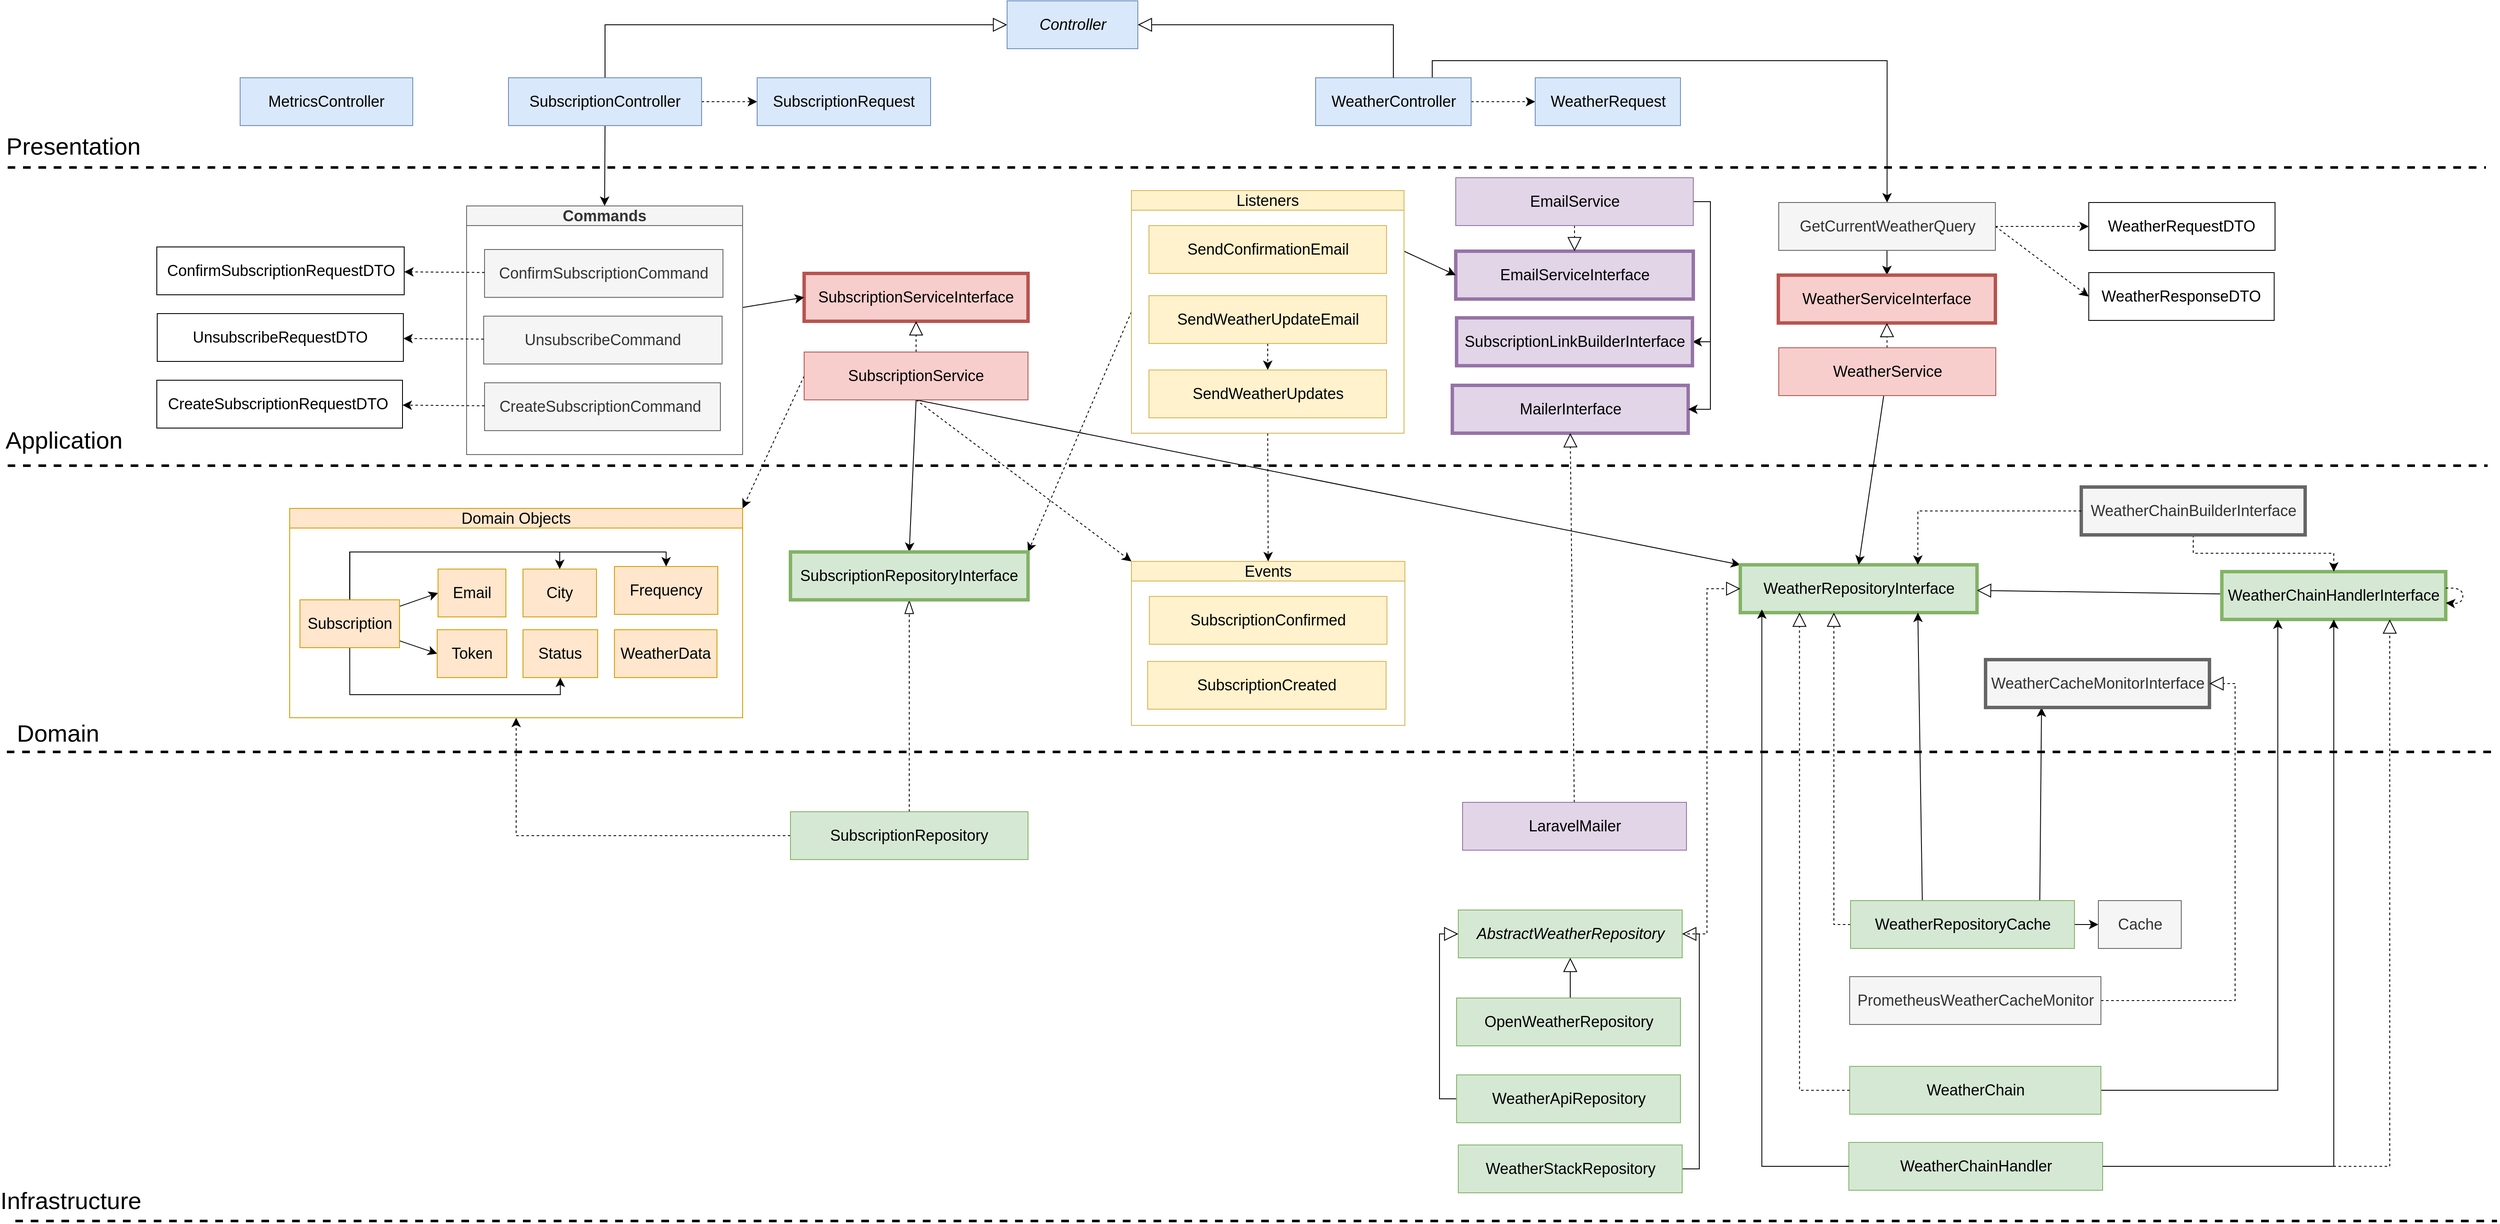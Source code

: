 <mxfile version="27.1.6">
  <diagram name="Page-1" id="aBz8x-hs7h26Q9N1rQfv">
    <mxGraphModel grid="0" page="0" gridSize="10" guides="1" tooltips="1" connect="1" arrows="1" fold="1" pageScale="1" pageWidth="850" pageHeight="1100" math="0" shadow="0">
      <root>
        <mxCell id="0" />
        <mxCell id="1" parent="0" />
        <mxCell id="pmUDNlIipXV5r325s538-1" value="" style="endArrow=none;dashed=1;html=1;rounded=0;fontSize=12;startSize=8;endSize=8;curved=1;strokeWidth=3;" edge="1" parent="1">
          <mxGeometry width="50" height="50" relative="1" as="geometry">
            <mxPoint x="-409" y="240" as="sourcePoint" />
            <mxPoint x="2491" y="240" as="targetPoint" />
          </mxGeometry>
        </mxCell>
        <mxCell id="pmUDNlIipXV5r325s538-2" value="Presentation" style="text;strokeColor=none;fillColor=none;html=1;align=center;verticalAlign=middle;whiteSpace=wrap;rounded=0;fontSize=28;strokeWidth=1;" vertex="1" parent="1">
          <mxGeometry x="-391" y="197" width="118" height="35" as="geometry" />
        </mxCell>
        <mxCell id="pmUDNlIipXV5r325s538-3" value="" style="endArrow=none;dashed=1;html=1;rounded=0;fontSize=12;startSize=8;endSize=8;curved=1;strokeWidth=3;" edge="1" parent="1">
          <mxGeometry width="50" height="50" relative="1" as="geometry">
            <mxPoint x="-409" y="589" as="sourcePoint" />
            <mxPoint x="2493" y="589" as="targetPoint" />
          </mxGeometry>
        </mxCell>
        <mxCell id="pmUDNlIipXV5r325s538-4" value="Application" style="text;strokeColor=none;fillColor=none;html=1;align=center;verticalAlign=middle;whiteSpace=wrap;rounded=0;fontSize=28;" vertex="1" parent="1">
          <mxGeometry x="-402" y="541" width="118" height="35" as="geometry" />
        </mxCell>
        <mxCell id="pmUDNlIipXV5r325s538-5" value="" style="endArrow=none;dashed=1;html=1;rounded=0;fontSize=12;startSize=8;endSize=8;curved=1;strokeWidth=3;" edge="1" parent="1">
          <mxGeometry width="50" height="50" relative="1" as="geometry">
            <mxPoint x="-410" y="924" as="sourcePoint" />
            <mxPoint x="2499" y="924" as="targetPoint" />
          </mxGeometry>
        </mxCell>
        <mxCell id="pmUDNlIipXV5r325s538-6" value="Domain" style="text;strokeColor=none;fillColor=none;html=1;align=center;verticalAlign=middle;whiteSpace=wrap;rounded=0;fontSize=28;" vertex="1" parent="1">
          <mxGeometry x="-409" y="884" width="118" height="35" as="geometry" />
        </mxCell>
        <mxCell id="pmUDNlIipXV5r325s538-7" value="" style="endArrow=none;dashed=1;html=1;rounded=0;fontSize=12;startSize=8;endSize=8;curved=1;strokeWidth=3;" edge="1" parent="1">
          <mxGeometry width="50" height="50" relative="1" as="geometry">
            <mxPoint x="-400" y="1473" as="sourcePoint" />
            <mxPoint x="2504" y="1473" as="targetPoint" />
          </mxGeometry>
        </mxCell>
        <mxCell id="pmUDNlIipXV5r325s538-8" value="Infrastructure" style="text;strokeColor=none;fillColor=none;html=1;align=center;verticalAlign=middle;whiteSpace=wrap;rounded=0;fontSize=28;" vertex="1" parent="1">
          <mxGeometry x="-394" y="1431" width="118" height="35" as="geometry" />
        </mxCell>
        <mxCell id="pmUDNlIipXV5r325s538-14" value="" style="edgeStyle=none;curved=1;rounded=0;orthogonalLoop=1;jettySize=auto;html=1;fontSize=12;startSize=8;endSize=8;dashed=1;" edge="1" parent="1" source="pmUDNlIipXV5r325s538-9" target="pmUDNlIipXV5r325s538-12">
          <mxGeometry relative="1" as="geometry" />
        </mxCell>
        <mxCell id="Fu0C7s74e7etGcNm4tvx-2" style="edgeStyle=orthogonalEdgeStyle;rounded=0;orthogonalLoop=1;jettySize=auto;html=1;entryX=0;entryY=0.5;entryDx=0;entryDy=0;fontSize=12;startSize=8;endSize=14;exitX=0.5;exitY=0;exitDx=0;exitDy=0;endArrow=block;endFill=0;" edge="1" parent="1" source="pmUDNlIipXV5r325s538-9" target="Fu0C7s74e7etGcNm4tvx-1">
          <mxGeometry relative="1" as="geometry" />
        </mxCell>
        <mxCell id="Fu0C7s74e7etGcNm4tvx-17" style="rounded=0;orthogonalLoop=1;jettySize=auto;html=1;fontSize=12;startSize=8;endSize=8;exitX=0.5;exitY=1;exitDx=0;exitDy=0;entryX=0.5;entryY=0;entryDx=0;entryDy=0;" edge="1" parent="1" source="pmUDNlIipXV5r325s538-9" target="Fu0C7s74e7etGcNm4tvx-163">
          <mxGeometry relative="1" as="geometry" />
        </mxCell>
        <mxCell id="pmUDNlIipXV5r325s538-9" value="SubscriptionController" style="rounded=0;whiteSpace=wrap;html=1;fillColor=#dae8fc;strokeColor=#6c8ebf;fontStyle=0;fontSize=18;" vertex="1" parent="1">
          <mxGeometry x="177" y="135" width="226" height="56" as="geometry" />
        </mxCell>
        <mxCell id="pmUDNlIipXV5r325s538-15" value="" style="edgeStyle=none;curved=1;rounded=0;orthogonalLoop=1;jettySize=auto;html=1;fontSize=12;startSize=8;endSize=8;dashed=1;" edge="1" parent="1" source="pmUDNlIipXV5r325s538-10" target="pmUDNlIipXV5r325s538-13">
          <mxGeometry relative="1" as="geometry" />
        </mxCell>
        <mxCell id="Fu0C7s74e7etGcNm4tvx-76" style="edgeStyle=orthogonalEdgeStyle;rounded=0;orthogonalLoop=1;jettySize=auto;html=1;fontSize=12;startSize=8;endSize=8;entryX=0.5;entryY=0;entryDx=0;entryDy=0;exitX=0.75;exitY=0;exitDx=0;exitDy=0;" edge="1" parent="1" source="pmUDNlIipXV5r325s538-10" target="Fu0C7s74e7etGcNm4tvx-75">
          <mxGeometry relative="1" as="geometry" />
        </mxCell>
        <mxCell id="pmUDNlIipXV5r325s538-10" value="WeatherController" style="rounded=0;whiteSpace=wrap;html=1;fillColor=#dae8fc;strokeColor=#6c8ebf;fontSize=18;fontStyle=0" vertex="1" parent="1">
          <mxGeometry x="1121.5" y="135" width="182" height="56" as="geometry" />
        </mxCell>
        <mxCell id="pmUDNlIipXV5r325s538-11" value="MetricsController" style="rounded=0;whiteSpace=wrap;html=1;fillColor=#dae8fc;strokeColor=#6c8ebf;fontSize=18;" vertex="1" parent="1">
          <mxGeometry x="-137" y="135" width="202" height="56" as="geometry" />
        </mxCell>
        <mxCell id="pmUDNlIipXV5r325s538-12" value="SubscriptionRequest" style="rounded=0;whiteSpace=wrap;html=1;fillColor=#dae8fc;strokeColor=#6c8ebf;fontSize=18;" vertex="1" parent="1">
          <mxGeometry x="468" y="135" width="203" height="56" as="geometry" />
        </mxCell>
        <mxCell id="pmUDNlIipXV5r325s538-13" value="WeatherRequest" style="rounded=0;whiteSpace=wrap;html=1;fillColor=#dae8fc;strokeColor=#6c8ebf;fontSize=18;" vertex="1" parent="1">
          <mxGeometry x="1378.5" y="135" width="170" height="56" as="geometry" />
        </mxCell>
        <mxCell id="Fu0C7s74e7etGcNm4tvx-1" value="&lt;i&gt;Controller&lt;/i&gt;" style="rounded=0;whiteSpace=wrap;html=1;fontSize=18;fillColor=#dae8fc;strokeColor=#6c8ebf;" vertex="1" parent="1">
          <mxGeometry x="760.5" y="45" width="153" height="56" as="geometry" />
        </mxCell>
        <mxCell id="Fu0C7s74e7etGcNm4tvx-3" style="edgeStyle=orthogonalEdgeStyle;rounded=0;orthogonalLoop=1;jettySize=auto;html=1;entryX=1;entryY=0.5;entryDx=0;entryDy=0;fontSize=12;startSize=8;endSize=14;exitX=0.5;exitY=0;exitDx=0;exitDy=0;endArrow=block;endFill=0;" edge="1" parent="1" source="pmUDNlIipXV5r325s538-10" target="Fu0C7s74e7etGcNm4tvx-1">
          <mxGeometry relative="1" as="geometry">
            <mxPoint x="564" y="139" as="sourcePoint" />
            <mxPoint x="715" y="84" as="targetPoint" />
          </mxGeometry>
        </mxCell>
        <mxCell id="Fu0C7s74e7etGcNm4tvx-13" value="Subscription&lt;span&gt;ServiceInterface&lt;/span&gt;" style="rounded=0;whiteSpace=wrap;html=1;fillColor=#f8cecc;strokeColor=#b85450;fontSize=18;strokeWidth=4;fontStyle=0" vertex="1" parent="1">
          <mxGeometry x="523" y="364" width="262" height="56" as="geometry" />
        </mxCell>
        <mxCell id="Fu0C7s74e7etGcNm4tvx-22" value="" style="edgeStyle=none;curved=1;rounded=0;orthogonalLoop=1;jettySize=auto;html=1;fontSize=12;startSize=8;endSize=14;endArrow=block;endFill=0;dashed=1;" edge="1" parent="1" source="Fu0C7s74e7etGcNm4tvx-21" target="Fu0C7s74e7etGcNm4tvx-13">
          <mxGeometry relative="1" as="geometry" />
        </mxCell>
        <mxCell id="Fu0C7s74e7etGcNm4tvx-35" style="rounded=0;orthogonalLoop=1;jettySize=auto;html=1;entryX=0.5;entryY=0;entryDx=0;entryDy=0;fontSize=12;startSize=8;endSize=8;exitX=0.5;exitY=1;exitDx=0;exitDy=0;" edge="1" parent="1" source="Fu0C7s74e7etGcNm4tvx-21" target="Fu0C7s74e7etGcNm4tvx-32">
          <mxGeometry relative="1" as="geometry" />
        </mxCell>
        <mxCell id="Fu0C7s74e7etGcNm4tvx-37" style="rounded=0;orthogonalLoop=1;jettySize=auto;html=1;entryX=0;entryY=0;entryDx=0;entryDy=0;fontSize=12;startSize=8;endSize=8;exitX=0.5;exitY=1;exitDx=0;exitDy=0;" edge="1" parent="1" source="Fu0C7s74e7etGcNm4tvx-21" target="Fu0C7s74e7etGcNm4tvx-33">
          <mxGeometry relative="1" as="geometry" />
        </mxCell>
        <mxCell id="Fu0C7s74e7etGcNm4tvx-67" style="rounded=0;orthogonalLoop=1;jettySize=auto;html=1;entryX=0;entryY=0;entryDx=0;entryDy=0;fontSize=12;startSize=8;endSize=8;exitX=0.5;exitY=1;exitDx=0;exitDy=0;dashed=1;" edge="1" parent="1" source="Fu0C7s74e7etGcNm4tvx-21" target="Fu0C7s74e7etGcNm4tvx-66">
          <mxGeometry relative="1" as="geometry" />
        </mxCell>
        <mxCell id="Fu0C7s74e7etGcNm4tvx-92" style="edgeStyle=none;curved=1;rounded=0;orthogonalLoop=1;jettySize=auto;html=1;entryX=1;entryY=0;entryDx=0;entryDy=0;fontSize=12;startSize=8;endSize=8;exitX=0;exitY=0.5;exitDx=0;exitDy=0;dashed=1;" edge="1" parent="1" source="Fu0C7s74e7etGcNm4tvx-21" target="Fu0C7s74e7etGcNm4tvx-62">
          <mxGeometry relative="1" as="geometry" />
        </mxCell>
        <mxCell id="Fu0C7s74e7etGcNm4tvx-21" value="Subscription&lt;span&gt;Service&lt;/span&gt;" style="rounded=0;whiteSpace=wrap;html=1;fillColor=#f8cecc;strokeColor=#b85450;fontSize=18;fontStyle=0" vertex="1" parent="1">
          <mxGeometry x="523" y="456" width="262" height="56" as="geometry" />
        </mxCell>
        <mxCell id="Fu0C7s74e7etGcNm4tvx-33" value="WeatherRepositoryInterface" style="rounded=0;whiteSpace=wrap;html=1;fillColor=#d5e8d4;strokeColor=#82b366;fontSize=18;strokeWidth=4;" vertex="1" parent="1">
          <mxGeometry x="1618.5" y="705" width="277" height="56" as="geometry" />
        </mxCell>
        <mxCell id="Fu0C7s74e7etGcNm4tvx-63" style="edgeStyle=orthogonalEdgeStyle;rounded=0;orthogonalLoop=1;jettySize=auto;html=1;entryX=0.5;entryY=1;entryDx=0;entryDy=0;fontSize=12;startSize=8;endSize=8;dashed=1;" edge="1" parent="1" source="Fu0C7s74e7etGcNm4tvx-53" target="Fu0C7s74e7etGcNm4tvx-62">
          <mxGeometry relative="1" as="geometry" />
        </mxCell>
        <mxCell id="Fu0C7s74e7etGcNm4tvx-146" style="edgeStyle=none;curved=1;rounded=0;orthogonalLoop=1;jettySize=auto;html=1;entryX=0.5;entryY=1;entryDx=0;entryDy=0;fontSize=12;startSize=8;endSize=14;endArrow=blockThin;endFill=0;dashed=1;" edge="1" parent="1" source="Fu0C7s74e7etGcNm4tvx-53" target="Fu0C7s74e7etGcNm4tvx-32">
          <mxGeometry relative="1" as="geometry" />
        </mxCell>
        <mxCell id="Fu0C7s74e7etGcNm4tvx-53" value="SubscriptionRepository" style="rounded=0;whiteSpace=wrap;html=1;fillColor=#d5e8d4;strokeColor=#82b366;fontSize=18;" vertex="1" parent="1">
          <mxGeometry x="507" y="994" width="278" height="56" as="geometry" />
        </mxCell>
        <mxCell id="Fu0C7s74e7etGcNm4tvx-62" value="Domain Objects" style="swimlane;whiteSpace=wrap;html=1;fillColor=#ffe6cc;strokeColor=#d79b00;fontSize=18;fontStyle=0" vertex="1" parent="1">
          <mxGeometry x="-79" y="639" width="530" height="245" as="geometry" />
        </mxCell>
        <mxCell id="Fu0C7s74e7etGcNm4tvx-24" value="Frequency" style="rounded=0;whiteSpace=wrap;html=1;fontSize=18;fillColor=#ffe6cc;strokeColor=#d79b00;" vertex="1" parent="Fu0C7s74e7etGcNm4tvx-62">
          <mxGeometry x="380" y="68" width="121" height="56" as="geometry" />
        </mxCell>
        <mxCell id="Fu0C7s74e7etGcNm4tvx-25" value="City" style="rounded=0;whiteSpace=wrap;html=1;fontSize=18;fillColor=#ffe6cc;strokeColor=#d79b00;" vertex="1" parent="Fu0C7s74e7etGcNm4tvx-62">
          <mxGeometry x="273" y="71" width="86" height="56" as="geometry" />
        </mxCell>
        <mxCell id="Fu0C7s74e7etGcNm4tvx-154" style="edgeStyle=none;curved=1;rounded=0;orthogonalLoop=1;jettySize=auto;html=1;entryX=0;entryY=0.5;entryDx=0;entryDy=0;fontSize=12;startSize=8;endSize=8;" edge="1" parent="Fu0C7s74e7etGcNm4tvx-62" source="Fu0C7s74e7etGcNm4tvx-39" target="Fu0C7s74e7etGcNm4tvx-23">
          <mxGeometry relative="1" as="geometry" />
        </mxCell>
        <mxCell id="Fu0C7s74e7etGcNm4tvx-155" style="edgeStyle=none;curved=1;rounded=0;orthogonalLoop=1;jettySize=auto;html=1;entryX=0;entryY=0.5;entryDx=0;entryDy=0;fontSize=12;startSize=8;endSize=8;" edge="1" parent="Fu0C7s74e7etGcNm4tvx-62" source="Fu0C7s74e7etGcNm4tvx-39" target="Fu0C7s74e7etGcNm4tvx-29">
          <mxGeometry relative="1" as="geometry" />
        </mxCell>
        <mxCell id="Fu0C7s74e7etGcNm4tvx-156" style="edgeStyle=orthogonalEdgeStyle;rounded=0;orthogonalLoop=1;jettySize=auto;html=1;entryX=0.5;entryY=0;entryDx=0;entryDy=0;fontSize=12;startSize=8;endSize=8;exitX=0.5;exitY=0;exitDx=0;exitDy=0;" edge="1" parent="Fu0C7s74e7etGcNm4tvx-62" source="Fu0C7s74e7etGcNm4tvx-39" target="Fu0C7s74e7etGcNm4tvx-25">
          <mxGeometry relative="1" as="geometry">
            <Array as="points">
              <mxPoint x="70" y="51" />
              <mxPoint x="316" y="51" />
            </Array>
          </mxGeometry>
        </mxCell>
        <mxCell id="Fu0C7s74e7etGcNm4tvx-157" style="edgeStyle=orthogonalEdgeStyle;rounded=0;orthogonalLoop=1;jettySize=auto;html=1;entryX=0.5;entryY=1;entryDx=0;entryDy=0;fontSize=12;startSize=8;endSize=8;exitX=0.5;exitY=1;exitDx=0;exitDy=0;" edge="1" parent="Fu0C7s74e7etGcNm4tvx-62" source="Fu0C7s74e7etGcNm4tvx-39" target="Fu0C7s74e7etGcNm4tvx-40">
          <mxGeometry relative="1" as="geometry" />
        </mxCell>
        <mxCell id="Fu0C7s74e7etGcNm4tvx-160" style="edgeStyle=orthogonalEdgeStyle;rounded=0;orthogonalLoop=1;jettySize=auto;html=1;entryX=0.5;entryY=0;entryDx=0;entryDy=0;fontSize=12;startSize=8;endSize=8;exitX=0.5;exitY=0;exitDx=0;exitDy=0;" edge="1" parent="Fu0C7s74e7etGcNm4tvx-62" source="Fu0C7s74e7etGcNm4tvx-39" target="Fu0C7s74e7etGcNm4tvx-24">
          <mxGeometry relative="1" as="geometry">
            <Array as="points">
              <mxPoint x="70" y="51" />
              <mxPoint x="440" y="51" />
            </Array>
          </mxGeometry>
        </mxCell>
        <mxCell id="Fu0C7s74e7etGcNm4tvx-39" value="Subscription" style="rounded=0;whiteSpace=wrap;html=1;fontSize=18;fillColor=#ffe6cc;strokeColor=#d79b00;" vertex="1" parent="Fu0C7s74e7etGcNm4tvx-62">
          <mxGeometry x="12" y="107" width="116.5" height="56" as="geometry" />
        </mxCell>
        <mxCell id="Fu0C7s74e7etGcNm4tvx-40" value="Status" style="rounded=0;whiteSpace=wrap;html=1;fontSize=18;fillColor=#ffe6cc;strokeColor=#d79b00;" vertex="1" parent="Fu0C7s74e7etGcNm4tvx-62">
          <mxGeometry x="273" y="142" width="87.37" height="56" as="geometry" />
        </mxCell>
        <mxCell id="Fu0C7s74e7etGcNm4tvx-23" value="Email" style="rounded=0;whiteSpace=wrap;html=1;fontSize=18;fillColor=#ffe6cc;strokeColor=#d79b00;" vertex="1" parent="Fu0C7s74e7etGcNm4tvx-62">
          <mxGeometry x="173.63" y="71" width="79.37" height="56" as="geometry" />
        </mxCell>
        <mxCell id="Fu0C7s74e7etGcNm4tvx-29" value="Token" style="rounded=0;whiteSpace=wrap;html=1;fontSize=18;fillColor=#ffe6cc;strokeColor=#d79b00;" vertex="1" parent="Fu0C7s74e7etGcNm4tvx-62">
          <mxGeometry x="172.63" y="142" width="81.37" height="56" as="geometry" />
        </mxCell>
        <mxCell id="Fu0C7s74e7etGcNm4tvx-88" value="WeatherData" style="rounded=0;whiteSpace=wrap;html=1;fontSize=18;fillColor=#ffe6cc;strokeColor=#d79b00;" vertex="1" parent="Fu0C7s74e7etGcNm4tvx-62">
          <mxGeometry x="380" y="142" width="120" height="56" as="geometry" />
        </mxCell>
        <mxCell id="Fu0C7s74e7etGcNm4tvx-64" value="SubscriptionConfirmed" style="rounded=0;whiteSpace=wrap;html=1;fillColor=#fff2cc;strokeColor=#d6b656;fontSize=18;" vertex="1" parent="1">
          <mxGeometry x="927" y="742" width="278" height="56" as="geometry" />
        </mxCell>
        <mxCell id="Fu0C7s74e7etGcNm4tvx-65" value="SubscriptionCreated" style="rounded=0;whiteSpace=wrap;html=1;fillColor=#fff2cc;strokeColor=#d6b656;fontSize=18;" vertex="1" parent="1">
          <mxGeometry x="925" y="818" width="279" height="56" as="geometry" />
        </mxCell>
        <mxCell id="Fu0C7s74e7etGcNm4tvx-66" value="&lt;font style=&quot;font-size: 18px;&quot;&gt;Events&lt;/font&gt;" style="swimlane;whiteSpace=wrap;html=1;fillColor=#fff2cc;strokeColor=#d6b656;fontStyle=0" vertex="1" parent="1">
          <mxGeometry x="906" y="701" width="320" height="192" as="geometry" />
        </mxCell>
        <mxCell id="Fu0C7s74e7etGcNm4tvx-71" value="MailerInterface" style="rounded=0;whiteSpace=wrap;html=1;fontSize=18;fontStyle=0;strokeWidth=4;fillColor=#e1d5e7;strokeColor=#9673a6;" vertex="1" parent="1">
          <mxGeometry x="1281.5" y="495" width="276" height="56" as="geometry" />
        </mxCell>
        <mxCell id="Fu0C7s74e7etGcNm4tvx-74" style="edgeStyle=none;curved=1;rounded=0;orthogonalLoop=1;jettySize=auto;html=1;entryX=0.5;entryY=1;entryDx=0;entryDy=0;fontSize=12;startSize=8;endSize=14;endArrow=block;endFill=0;dashed=1;" edge="1" parent="1" source="Fu0C7s74e7etGcNm4tvx-72" target="Fu0C7s74e7etGcNm4tvx-71">
          <mxGeometry relative="1" as="geometry" />
        </mxCell>
        <mxCell id="Fu0C7s74e7etGcNm4tvx-72" value="LaravelMailer" style="rounded=0;whiteSpace=wrap;html=1;fontSize=18;fontStyle=0;fillColor=#e1d5e7;strokeColor=#9673a6;" vertex="1" parent="1">
          <mxGeometry x="1293.5" y="983" width="262" height="56" as="geometry" />
        </mxCell>
        <mxCell id="Fu0C7s74e7etGcNm4tvx-78" value="" style="edgeStyle=none;curved=1;rounded=0;orthogonalLoop=1;jettySize=auto;html=1;fontSize=12;startSize=8;endSize=8;dashed=1;" edge="1" parent="1" source="Fu0C7s74e7etGcNm4tvx-75" target="Fu0C7s74e7etGcNm4tvx-77">
          <mxGeometry relative="1" as="geometry" />
        </mxCell>
        <mxCell id="Fu0C7s74e7etGcNm4tvx-81" value="" style="edgeStyle=none;curved=1;rounded=0;orthogonalLoop=1;jettySize=auto;html=1;fontSize=12;startSize=8;endSize=8;" edge="1" parent="1" source="Fu0C7s74e7etGcNm4tvx-75" target="Fu0C7s74e7etGcNm4tvx-79">
          <mxGeometry relative="1" as="geometry" />
        </mxCell>
        <mxCell id="Fu0C7s74e7etGcNm4tvx-83" style="edgeStyle=none;curved=1;rounded=0;orthogonalLoop=1;jettySize=auto;html=1;entryX=0;entryY=0.5;entryDx=0;entryDy=0;fontSize=12;startSize=8;endSize=8;dashed=1;exitX=1;exitY=0.5;exitDx=0;exitDy=0;" edge="1" parent="1" source="Fu0C7s74e7etGcNm4tvx-75" target="Fu0C7s74e7etGcNm4tvx-82">
          <mxGeometry relative="1" as="geometry" />
        </mxCell>
        <mxCell id="Fu0C7s74e7etGcNm4tvx-75" value="GetCurrentWeather&lt;span&gt;Query&lt;/span&gt;" style="rounded=0;whiteSpace=wrap;html=1;fillColor=#f5f5f5;strokeColor=#666666;fontColor=#333333;fontSize=18;fontStyle=0" vertex="1" parent="1">
          <mxGeometry x="1663.5" y="281" width="253.5" height="56" as="geometry" />
        </mxCell>
        <mxCell id="Fu0C7s74e7etGcNm4tvx-77" value="WeatherRequestDTO" style="rounded=0;whiteSpace=wrap;html=1;fontSize=18;" vertex="1" parent="1">
          <mxGeometry x="2026.25" y="281" width="218" height="56" as="geometry" />
        </mxCell>
        <mxCell id="Fu0C7s74e7etGcNm4tvx-79" value="Weather&lt;span&gt;ServiceInterface&lt;/span&gt;" style="rounded=0;whiteSpace=wrap;html=1;fillColor=#f8cecc;strokeColor=#b85450;fontSize=18;strokeWidth=4;fontStyle=0" vertex="1" parent="1">
          <mxGeometry x="1663" y="366" width="254" height="56" as="geometry" />
        </mxCell>
        <mxCell id="Fu0C7s74e7etGcNm4tvx-82" value="WeatherResponseDTO" style="rounded=0;whiteSpace=wrap;html=1;fontSize=18;" vertex="1" parent="1">
          <mxGeometry x="2026.25" y="363" width="217" height="56" as="geometry" />
        </mxCell>
        <mxCell id="Fu0C7s74e7etGcNm4tvx-87" style="edgeStyle=none;curved=1;rounded=0;orthogonalLoop=1;jettySize=auto;html=1;entryX=0.5;entryY=1;entryDx=0;entryDy=0;fontSize=12;startSize=8;endSize=14;dashed=1;endArrow=block;endFill=0;" edge="1" parent="1" source="Fu0C7s74e7etGcNm4tvx-86" target="Fu0C7s74e7etGcNm4tvx-79">
          <mxGeometry relative="1" as="geometry" />
        </mxCell>
        <mxCell id="Fu0C7s74e7etGcNm4tvx-90" style="rounded=0;orthogonalLoop=1;jettySize=auto;html=1;entryX=0.5;entryY=0;entryDx=0;entryDy=0;fontSize=12;startSize=8;endSize=8;" edge="1" parent="1" source="Fu0C7s74e7etGcNm4tvx-86" target="Fu0C7s74e7etGcNm4tvx-33">
          <mxGeometry relative="1" as="geometry" />
        </mxCell>
        <mxCell id="Fu0C7s74e7etGcNm4tvx-86" value="Weather&lt;span&gt;Service&lt;/span&gt;" style="rounded=0;whiteSpace=wrap;html=1;fillColor=#f8cecc;strokeColor=#b85450;fontSize=18;fontStyle=0" vertex="1" parent="1">
          <mxGeometry x="1663.5" y="451" width="254" height="56" as="geometry" />
        </mxCell>
        <mxCell id="Fu0C7s74e7etGcNm4tvx-94" value="EmailServiceInterface" style="rounded=0;whiteSpace=wrap;html=1;fillColor=#e1d5e7;strokeColor=#9673a6;fontSize=18;strokeWidth=4;" vertex="1" parent="1">
          <mxGeometry x="1285.5" y="338" width="278" height="56" as="geometry" />
        </mxCell>
        <mxCell id="Fu0C7s74e7etGcNm4tvx-96" style="edgeStyle=none;curved=1;rounded=0;orthogonalLoop=1;jettySize=auto;html=1;entryX=0.5;entryY=0;entryDx=0;entryDy=0;fontSize=12;startSize=8;endSize=14;endArrow=block;endFill=0;dashed=1;exitX=0.5;exitY=1;exitDx=0;exitDy=0;" edge="1" parent="1" source="Fu0C7s74e7etGcNm4tvx-95" target="Fu0C7s74e7etGcNm4tvx-94">
          <mxGeometry relative="1" as="geometry" />
        </mxCell>
        <mxCell id="Fu0C7s74e7etGcNm4tvx-136" value="" style="edgeStyle=orthogonalEdgeStyle;rounded=0;orthogonalLoop=1;jettySize=auto;html=1;fontSize=12;startSize=8;endSize=8;entryX=1;entryY=0.5;entryDx=0;entryDy=0;exitX=1;exitY=0.5;exitDx=0;exitDy=0;" edge="1" parent="1" source="Fu0C7s74e7etGcNm4tvx-95" target="Fu0C7s74e7etGcNm4tvx-135">
          <mxGeometry relative="1" as="geometry" />
        </mxCell>
        <mxCell id="Fu0C7s74e7etGcNm4tvx-147" style="edgeStyle=orthogonalEdgeStyle;rounded=0;orthogonalLoop=1;jettySize=auto;html=1;exitX=1;exitY=0.5;exitDx=0;exitDy=0;entryX=1;entryY=0.5;entryDx=0;entryDy=0;fontSize=12;startSize=8;endSize=8;" edge="1" parent="1" source="Fu0C7s74e7etGcNm4tvx-95" target="Fu0C7s74e7etGcNm4tvx-71">
          <mxGeometry relative="1" as="geometry" />
        </mxCell>
        <mxCell id="Fu0C7s74e7etGcNm4tvx-95" value="EmailService" style="rounded=0;whiteSpace=wrap;html=1;fillColor=#e1d5e7;strokeColor=#9673a6;fontSize=18;strokeWidth=1;" vertex="1" parent="1">
          <mxGeometry x="1285.5" y="252" width="278" height="56" as="geometry" />
        </mxCell>
        <mxCell id="Fu0C7s74e7etGcNm4tvx-105" style="rounded=0;orthogonalLoop=1;jettySize=auto;html=1;entryX=0;entryY=0.5;entryDx=0;entryDy=0;fontSize=12;startSize=8;endSize=14;endArrow=block;endFill=0;dashed=1;exitX=1;exitY=0.5;exitDx=0;exitDy=0;edgeStyle=orthogonalEdgeStyle;" edge="1" parent="1" source="Fu0C7s74e7etGcNm4tvx-99" target="Fu0C7s74e7etGcNm4tvx-33">
          <mxGeometry relative="1" as="geometry" />
        </mxCell>
        <mxCell id="Fu0C7s74e7etGcNm4tvx-99" value="&lt;span style=&quot;font-weight: normal;&quot;&gt;&lt;i&gt;AbstractWeatherRepository&lt;/i&gt;&lt;/span&gt;" style="rounded=0;whiteSpace=wrap;html=1;fillColor=#d5e8d4;strokeColor=#82b366;fontSize=18;fontStyle=1" vertex="1" parent="1">
          <mxGeometry x="1288.5" y="1109" width="262" height="56" as="geometry" />
        </mxCell>
        <mxCell id="Fu0C7s74e7etGcNm4tvx-112" style="edgeStyle=orthogonalEdgeStyle;rounded=0;orthogonalLoop=1;jettySize=auto;html=1;entryX=0.5;entryY=1;entryDx=0;entryDy=0;fontSize=12;startSize=8;endSize=14;endArrow=block;endFill=0;exitX=0.5;exitY=0;exitDx=0;exitDy=0;" edge="1" parent="1" source="Fu0C7s74e7etGcNm4tvx-100" target="Fu0C7s74e7etGcNm4tvx-99">
          <mxGeometry relative="1" as="geometry" />
        </mxCell>
        <mxCell id="Fu0C7s74e7etGcNm4tvx-100" value="&lt;span style=&quot;font-weight: normal;&quot;&gt;OpenWeatherRepository&lt;/span&gt;" style="rounded=0;whiteSpace=wrap;html=1;fillColor=#d5e8d4;strokeColor=#82b366;fontSize=18;fontStyle=1" vertex="1" parent="1">
          <mxGeometry x="1286.5" y="1212" width="262" height="56" as="geometry" />
        </mxCell>
        <mxCell id="Fu0C7s74e7etGcNm4tvx-119" style="edgeStyle=orthogonalEdgeStyle;rounded=0;orthogonalLoop=1;jettySize=auto;html=1;entryX=0;entryY=0.5;entryDx=0;entryDy=0;fontSize=12;startSize=8;endSize=14;exitX=0;exitY=0.5;exitDx=0;exitDy=0;endArrow=block;endFill=0;" edge="1" parent="1" source="Fu0C7s74e7etGcNm4tvx-101" target="Fu0C7s74e7etGcNm4tvx-99">
          <mxGeometry relative="1" as="geometry" />
        </mxCell>
        <mxCell id="Fu0C7s74e7etGcNm4tvx-101" value="&lt;span style=&quot;font-weight: normal;&quot;&gt;WeatherApiRepository&lt;/span&gt;" style="rounded=0;whiteSpace=wrap;html=1;fillColor=#d5e8d4;strokeColor=#82b366;fontSize=18;fontStyle=1" vertex="1" parent="1">
          <mxGeometry x="1286.5" y="1302" width="262" height="56" as="geometry" />
        </mxCell>
        <mxCell id="Fu0C7s74e7etGcNm4tvx-114" style="edgeStyle=orthogonalEdgeStyle;rounded=0;orthogonalLoop=1;jettySize=auto;html=1;entryX=1;entryY=0.5;entryDx=0;entryDy=0;fontSize=12;startSize=8;endSize=14;exitX=1;exitY=0.5;exitDx=0;exitDy=0;endArrow=block;endFill=0;strokeWidth=1;" edge="1" parent="1" source="Fu0C7s74e7etGcNm4tvx-102" target="Fu0C7s74e7etGcNm4tvx-99">
          <mxGeometry relative="1" as="geometry">
            <mxPoint x="975" y="1389.0" as="sourcePoint" />
            <mxPoint x="975" y="1128" as="targetPoint" />
          </mxGeometry>
        </mxCell>
        <mxCell id="Fu0C7s74e7etGcNm4tvx-102" value="&lt;span style=&quot;font-weight: normal;&quot;&gt;WeatherStackRepository&lt;/span&gt;" style="rounded=0;whiteSpace=wrap;html=1;fillColor=#d5e8d4;strokeColor=#82b366;fontSize=18;fontStyle=1" vertex="1" parent="1">
          <mxGeometry x="1288.5" y="1384" width="262" height="56" as="geometry" />
        </mxCell>
        <mxCell id="Fu0C7s74e7etGcNm4tvx-108" style="rounded=0;orthogonalLoop=1;jettySize=auto;html=1;fontSize=12;startSize=8;endSize=8;entryX=0.25;entryY=1;entryDx=0;entryDy=0;exitX=0.845;exitY=0.161;exitDx=0;exitDy=0;exitPerimeter=0;" edge="1" parent="1" source="Fu0C7s74e7etGcNm4tvx-103" target="Fu0C7s74e7etGcNm4tvx-107">
          <mxGeometry relative="1" as="geometry" />
        </mxCell>
        <mxCell id="Fu0C7s74e7etGcNm4tvx-109" style="edgeStyle=none;curved=1;rounded=0;orthogonalLoop=1;jettySize=auto;html=1;entryX=0.75;entryY=1;entryDx=0;entryDy=0;fontSize=12;startSize=8;endSize=8;exitX=0.321;exitY=0.135;exitDx=0;exitDy=0;exitPerimeter=0;" edge="1" parent="1" source="Fu0C7s74e7etGcNm4tvx-103" target="Fu0C7s74e7etGcNm4tvx-33">
          <mxGeometry relative="1" as="geometry" />
        </mxCell>
        <mxCell id="Fu0C7s74e7etGcNm4tvx-111" style="edgeStyle=none;curved=1;rounded=0;orthogonalLoop=1;jettySize=auto;html=1;entryX=0;entryY=0.5;entryDx=0;entryDy=0;fontSize=12;startSize=8;endSize=8;exitX=1;exitY=0.5;exitDx=0;exitDy=0;" edge="1" parent="1" source="Fu0C7s74e7etGcNm4tvx-103" target="Fu0C7s74e7etGcNm4tvx-110">
          <mxGeometry relative="1" as="geometry" />
        </mxCell>
        <mxCell id="Fu0C7s74e7etGcNm4tvx-152" style="edgeStyle=orthogonalEdgeStyle;rounded=0;orthogonalLoop=1;jettySize=auto;html=1;fontSize=12;startSize=8;endSize=14;exitX=0;exitY=0.5;exitDx=0;exitDy=0;endArrow=block;endFill=0;dashed=1;" edge="1" parent="1" source="Fu0C7s74e7etGcNm4tvx-103" target="Fu0C7s74e7etGcNm4tvx-33">
          <mxGeometry relative="1" as="geometry">
            <mxPoint x="1720" y="764" as="targetPoint" />
            <Array as="points">
              <mxPoint x="1728" y="1126" />
            </Array>
          </mxGeometry>
        </mxCell>
        <mxCell id="Fu0C7s74e7etGcNm4tvx-103" value="&lt;span style=&quot;font-weight: normal;&quot;&gt;WeatherRepositoryCache&lt;/span&gt;" style="rounded=0;whiteSpace=wrap;html=1;fillColor=#d5e8d4;strokeColor=#82b366;fontSize=18;fontStyle=1;" vertex="1" parent="1">
          <mxGeometry x="1747.5" y="1098" width="262" height="56" as="geometry" />
        </mxCell>
        <mxCell id="Fu0C7s74e7etGcNm4tvx-107" value="&lt;span style=&quot;font-weight: normal;&quot;&gt;WeatherCacheMonitorInterface&lt;/span&gt;" style="rounded=0;whiteSpace=wrap;html=1;fillColor=#f5f5f5;strokeColor=#666666;fontSize=18;fontStyle=1;strokeWidth=4;fontColor=#333333;" vertex="1" parent="1">
          <mxGeometry x="1905.5" y="816" width="262" height="56" as="geometry" />
        </mxCell>
        <mxCell id="Fu0C7s74e7etGcNm4tvx-110" value="&lt;span style=&quot;font-weight: 400;&quot;&gt;Cache&lt;/span&gt;" style="rounded=0;whiteSpace=wrap;html=1;fillColor=#f5f5f5;strokeColor=#666666;fontSize=18;fontStyle=1;fontColor=#333333;" vertex="1" parent="1">
          <mxGeometry x="2037.5" y="1098" width="97" height="56" as="geometry" />
        </mxCell>
        <mxCell id="Fu0C7s74e7etGcNm4tvx-117" style="rounded=0;orthogonalLoop=1;jettySize=auto;html=1;entryX=1;entryY=0.5;entryDx=0;entryDy=0;fontSize=12;startSize=8;endSize=14;endArrow=block;endFill=0;dashed=1;exitX=1;exitY=0.5;exitDx=0;exitDy=0;edgeStyle=orthogonalEdgeStyle;" edge="1" parent="1" source="Fu0C7s74e7etGcNm4tvx-115" target="Fu0C7s74e7etGcNm4tvx-107">
          <mxGeometry relative="1" as="geometry">
            <mxPoint x="1754" y="1220" as="sourcePoint" />
          </mxGeometry>
        </mxCell>
        <mxCell id="Fu0C7s74e7etGcNm4tvx-115" value="&lt;span style=&quot;font-weight: 400;&quot;&gt;PrometheusWeatherCacheMonitor&lt;/span&gt;" style="rounded=0;whiteSpace=wrap;html=1;fillColor=#f5f5f5;strokeColor=#666666;fontSize=18;fontStyle=1;fontColor=#333333;" vertex="1" parent="1">
          <mxGeometry x="1746.5" y="1187" width="294" height="56" as="geometry" />
        </mxCell>
        <mxCell id="Fu0C7s74e7etGcNm4tvx-122" style="edgeStyle=none;curved=1;rounded=0;orthogonalLoop=1;jettySize=auto;html=1;fontSize=12;startSize=8;endSize=14;endArrow=block;endFill=0;" edge="1" parent="1" source="Fu0C7s74e7etGcNm4tvx-118" target="Fu0C7s74e7etGcNm4tvx-33">
          <mxGeometry relative="1" as="geometry" />
        </mxCell>
        <mxCell id="Fu0C7s74e7etGcNm4tvx-118" value="&lt;span style=&quot;font-weight: normal;&quot;&gt;WeatherChainHandlerInterface&lt;/span&gt;" style="rounded=0;whiteSpace=wrap;html=1;fillColor=#d5e8d4;strokeColor=#82b366;fontSize=18;fontStyle=1;strokeWidth=4;" vertex="1" parent="1">
          <mxGeometry x="2182" y="713" width="262" height="56" as="geometry" />
        </mxCell>
        <mxCell id="Fu0C7s74e7etGcNm4tvx-127" style="edgeStyle=orthogonalEdgeStyle;rounded=0;orthogonalLoop=1;jettySize=auto;html=1;entryX=0.25;entryY=1;entryDx=0;entryDy=0;fontSize=12;startSize=8;endSize=8;exitX=1;exitY=0.5;exitDx=0;exitDy=0;" edge="1" parent="1" source="Fu0C7s74e7etGcNm4tvx-120" target="Fu0C7s74e7etGcNm4tvx-118">
          <mxGeometry relative="1" as="geometry" />
        </mxCell>
        <mxCell id="Fu0C7s74e7etGcNm4tvx-120" value="&lt;span style=&quot;font-weight: normal;&quot;&gt;WeatherChain&lt;/span&gt;" style="rounded=0;whiteSpace=wrap;html=1;fillColor=#d5e8d4;strokeColor=#82b366;fontSize=18;fontStyle=1;" vertex="1" parent="1">
          <mxGeometry x="1746.5" y="1292" width="294" height="56" as="geometry" />
        </mxCell>
        <mxCell id="Fu0C7s74e7etGcNm4tvx-121" style="rounded=0;orthogonalLoop=1;jettySize=auto;html=1;entryX=0.25;entryY=1;entryDx=0;entryDy=0;fontSize=12;startSize=8;endSize=14;endArrow=block;endFill=0;dashed=1;exitX=0;exitY=0.5;exitDx=0;exitDy=0;edgeStyle=orthogonalEdgeStyle;" edge="1" parent="1" source="Fu0C7s74e7etGcNm4tvx-120" target="Fu0C7s74e7etGcNm4tvx-33">
          <mxGeometry relative="1" as="geometry">
            <mxPoint x="1106" y="1061" as="sourcePoint" />
          </mxGeometry>
        </mxCell>
        <mxCell id="Fu0C7s74e7etGcNm4tvx-123" style="edgeStyle=none;curved=1;rounded=0;orthogonalLoop=1;jettySize=auto;html=1;fontSize=12;startSize=8;endSize=8;dashed=1;" edge="1" parent="1" source="Fu0C7s74e7etGcNm4tvx-118" target="Fu0C7s74e7etGcNm4tvx-118">
          <mxGeometry relative="1" as="geometry" />
        </mxCell>
        <mxCell id="Fu0C7s74e7etGcNm4tvx-125" style="edgeStyle=orthogonalEdgeStyle;rounded=0;orthogonalLoop=1;jettySize=auto;html=1;fontSize=12;startSize=8;endSize=8;dashed=1;entryX=0.5;entryY=0;entryDx=0;entryDy=0;" edge="1" parent="1" source="Fu0C7s74e7etGcNm4tvx-124" target="Fu0C7s74e7etGcNm4tvx-118">
          <mxGeometry relative="1" as="geometry">
            <mxPoint x="1571" y="724" as="targetPoint" />
          </mxGeometry>
        </mxCell>
        <mxCell id="Fu0C7s74e7etGcNm4tvx-124" value="&lt;span style=&quot;font-weight: normal;&quot;&gt;WeatherChainBuilderInterface&lt;/span&gt;" style="rounded=0;whiteSpace=wrap;html=1;fillColor=#f5f5f5;strokeColor=#666666;fontSize=18;fontStyle=1;strokeWidth=4;fontColor=#333333;" vertex="1" parent="1">
          <mxGeometry x="2017.5" y="614" width="262" height="56" as="geometry" />
        </mxCell>
        <mxCell id="Fu0C7s74e7etGcNm4tvx-126" style="edgeStyle=orthogonalEdgeStyle;rounded=0;orthogonalLoop=1;jettySize=auto;html=1;entryX=0.75;entryY=0;entryDx=0;entryDy=0;fontSize=12;startSize=8;endSize=8;exitX=0;exitY=0.5;exitDx=0;exitDy=0;dashed=1;" edge="1" parent="1" source="Fu0C7s74e7etGcNm4tvx-124" target="Fu0C7s74e7etGcNm4tvx-33">
          <mxGeometry relative="1" as="geometry" />
        </mxCell>
        <mxCell id="Fu0C7s74e7etGcNm4tvx-129" style="edgeStyle=orthogonalEdgeStyle;rounded=0;orthogonalLoop=1;jettySize=auto;html=1;entryX=0.75;entryY=1;entryDx=0;entryDy=0;fontSize=12;startSize=8;endSize=14;endArrow=block;endFill=0;dashed=1;exitX=1;exitY=0.5;exitDx=0;exitDy=0;" edge="1" parent="1" source="Fu0C7s74e7etGcNm4tvx-128" target="Fu0C7s74e7etGcNm4tvx-118">
          <mxGeometry relative="1" as="geometry" />
        </mxCell>
        <mxCell id="Fu0C7s74e7etGcNm4tvx-128" value="&lt;span style=&quot;font-weight: normal;&quot;&gt;WeatherChainHandler&lt;/span&gt;" style="rounded=0;whiteSpace=wrap;html=1;fillColor=#d5e8d4;strokeColor=#82b366;fontSize=18;fontStyle=1;" vertex="1" parent="1">
          <mxGeometry x="1745.5" y="1381" width="297" height="56" as="geometry" />
        </mxCell>
        <mxCell id="Fu0C7s74e7etGcNm4tvx-130" style="edgeStyle=orthogonalEdgeStyle;rounded=0;orthogonalLoop=1;jettySize=auto;html=1;entryX=0.5;entryY=1;entryDx=0;entryDy=0;fontSize=12;startSize=8;endSize=8;exitX=1;exitY=0.5;exitDx=0;exitDy=0;" edge="1" parent="1" source="Fu0C7s74e7etGcNm4tvx-128" target="Fu0C7s74e7etGcNm4tvx-118">
          <mxGeometry relative="1" as="geometry" />
        </mxCell>
        <mxCell id="Fu0C7s74e7etGcNm4tvx-135" value="&lt;span style=&quot;font-weight: normal;&quot;&gt;SubscriptionLinkBuilderInterface&lt;/span&gt;" style="rounded=0;whiteSpace=wrap;html=1;fillColor=#e1d5e7;strokeColor=#9673a6;fontSize=18;fontStyle=1;strokeWidth=4;" vertex="1" parent="1">
          <mxGeometry x="1286.5" y="416" width="276" height="56" as="geometry" />
        </mxCell>
        <mxCell id="Fu0C7s74e7etGcNm4tvx-140" style="edgeStyle=none;curved=1;rounded=0;orthogonalLoop=1;jettySize=auto;html=1;fontSize=12;startSize=8;endSize=8;exitX=1;exitY=0.25;exitDx=0;exitDy=0;entryX=0;entryY=0.5;entryDx=0;entryDy=0;" edge="1" parent="1" source="Fu0C7s74e7etGcNm4tvx-144" target="Fu0C7s74e7etGcNm4tvx-94">
          <mxGeometry relative="1" as="geometry">
            <mxPoint x="2277" y="309" as="targetPoint" />
          </mxGeometry>
        </mxCell>
        <mxCell id="Fu0C7s74e7etGcNm4tvx-137" value="SendConfirmationEmail" style="rounded=0;whiteSpace=wrap;html=1;fillColor=#fff2cc;strokeColor=#d6b656;fontSize=18;strokeWidth=1;" vertex="1" parent="1">
          <mxGeometry x="926.5" y="308" width="278" height="56" as="geometry" />
        </mxCell>
        <mxCell id="Fu0C7s74e7etGcNm4tvx-148" style="edgeStyle=none;curved=1;rounded=0;orthogonalLoop=1;jettySize=auto;html=1;fontSize=12;startSize=8;endSize=8;dashed=1;" edge="1" parent="1" source="Fu0C7s74e7etGcNm4tvx-138" target="Fu0C7s74e7etGcNm4tvx-139">
          <mxGeometry relative="1" as="geometry" />
        </mxCell>
        <mxCell id="Fu0C7s74e7etGcNm4tvx-138" value="SendWeatherUpdateEmail" style="rounded=0;whiteSpace=wrap;html=1;fillColor=#fff2cc;strokeColor=#d6b656;fontSize=18;strokeWidth=1;" vertex="1" parent="1">
          <mxGeometry x="926.5" y="390" width="278" height="56" as="geometry" />
        </mxCell>
        <mxCell id="Fu0C7s74e7etGcNm4tvx-145" style="edgeStyle=none;curved=1;rounded=0;orthogonalLoop=1;jettySize=auto;html=1;entryX=0.5;entryY=0;entryDx=0;entryDy=0;fontSize=12;startSize=8;endSize=8;exitX=0.5;exitY=1;exitDx=0;exitDy=0;dashed=1;" edge="1" parent="1" source="Fu0C7s74e7etGcNm4tvx-144" target="Fu0C7s74e7etGcNm4tvx-66">
          <mxGeometry relative="1" as="geometry" />
        </mxCell>
        <mxCell id="Fu0C7s74e7etGcNm4tvx-149" style="edgeStyle=none;curved=1;rounded=0;orthogonalLoop=1;jettySize=auto;html=1;entryX=1;entryY=0;entryDx=0;entryDy=0;fontSize=12;startSize=8;endSize=8;dashed=1;exitX=0;exitY=0.5;exitDx=0;exitDy=0;" edge="1" parent="1" source="Fu0C7s74e7etGcNm4tvx-144" target="Fu0C7s74e7etGcNm4tvx-32">
          <mxGeometry relative="1" as="geometry" />
        </mxCell>
        <mxCell id="Fu0C7s74e7etGcNm4tvx-144" value="&lt;font style=&quot;font-size: 18px;&quot;&gt;Listeners&lt;/font&gt;" style="swimlane;whiteSpace=wrap;html=1;fillColor=#fff2cc;strokeColor=#d6b656;fontStyle=0" vertex="1" parent="1">
          <mxGeometry x="906" y="267" width="319" height="284" as="geometry" />
        </mxCell>
        <mxCell id="Fu0C7s74e7etGcNm4tvx-139" value="SendWeatherUpdates" style="rounded=0;whiteSpace=wrap;html=1;fillColor=#fff2cc;strokeColor=#d6b656;fontSize=18;strokeWidth=1;" vertex="1" parent="Fu0C7s74e7etGcNm4tvx-144">
          <mxGeometry x="20.5" y="210" width="278" height="56" as="geometry" />
        </mxCell>
        <mxCell id="Fu0C7s74e7etGcNm4tvx-32" value="SubscriptionRepositoryInterface" style="rounded=0;whiteSpace=wrap;html=1;fillColor=#d5e8d4;strokeColor=#82b366;fontSize=18;strokeWidth=4;" vertex="1" parent="1">
          <mxGeometry x="507" y="690" width="278" height="56" as="geometry" />
        </mxCell>
        <mxCell id="Fu0C7s74e7etGcNm4tvx-151" style="edgeStyle=orthogonalEdgeStyle;rounded=0;orthogonalLoop=1;jettySize=auto;html=1;entryX=0.091;entryY=0.932;entryDx=0;entryDy=0;entryPerimeter=0;fontSize=12;startSize=8;endSize=8;exitX=0;exitY=0.5;exitDx=0;exitDy=0;" edge="1" parent="1" source="Fu0C7s74e7etGcNm4tvx-128" target="Fu0C7s74e7etGcNm4tvx-33">
          <mxGeometry relative="1" as="geometry" />
        </mxCell>
        <mxCell id="Fu0C7s74e7etGcNm4tvx-165" style="edgeStyle=none;curved=1;rounded=0;orthogonalLoop=1;jettySize=auto;html=1;entryX=0;entryY=0.5;entryDx=0;entryDy=0;fontSize=12;startSize=8;endSize=8;" edge="1" parent="1" source="Fu0C7s74e7etGcNm4tvx-163" target="Fu0C7s74e7etGcNm4tvx-13">
          <mxGeometry relative="1" as="geometry" />
        </mxCell>
        <mxCell id="Fu0C7s74e7etGcNm4tvx-163" value="&lt;font style=&quot;font-size: 18px;&quot;&gt;Commands&lt;/font&gt;" style="swimlane;whiteSpace=wrap;html=1;fillColor=#f5f5f5;fontColor=#333333;strokeColor=#666666;" vertex="1" parent="1">
          <mxGeometry x="128" y="285" width="323" height="291" as="geometry" />
        </mxCell>
        <mxCell id="Fu0C7s74e7etGcNm4tvx-7" value="ConfirmSubscriptionRequest&lt;span&gt;DTO&lt;/span&gt;" style="rounded=0;whiteSpace=wrap;html=1;fontSize=18;fontStyle=0" vertex="1" parent="Fu0C7s74e7etGcNm4tvx-163">
          <mxGeometry x="-362.5" y="48" width="289.5" height="56" as="geometry" />
        </mxCell>
        <mxCell id="Fu0C7s74e7etGcNm4tvx-8" value="UnsubscribeRequest&lt;span&gt;DTO&lt;/span&gt;" style="rounded=0;whiteSpace=wrap;html=1;fontSize=18;fontStyle=0" vertex="1" parent="Fu0C7s74e7etGcNm4tvx-163">
          <mxGeometry x="-362" y="126" width="288" height="56" as="geometry" />
        </mxCell>
        <mxCell id="Fu0C7s74e7etGcNm4tvx-9" value="CreateSubscriptionRequest&lt;span&gt;DTO&amp;nbsp;&lt;/span&gt;" style="rounded=0;whiteSpace=wrap;html=1;fontSize=18;fontStyle=0" vertex="1" parent="Fu0C7s74e7etGcNm4tvx-163">
          <mxGeometry x="-362.5" y="204" width="287.5" height="56" as="geometry" />
        </mxCell>
        <mxCell id="Fu0C7s74e7etGcNm4tvx-4" value="ConfirmSubscription&lt;span&gt;Command&lt;/span&gt;" style="rounded=0;whiteSpace=wrap;html=1;fillColor=#f5f5f5;strokeColor=#666666;fontColor=#333333;fontSize=18;fontStyle=0" vertex="1" parent="Fu0C7s74e7etGcNm4tvx-163">
          <mxGeometry x="21" y="51" width="279" height="56" as="geometry" />
        </mxCell>
        <mxCell id="Fu0C7s74e7etGcNm4tvx-5" value="Unsubscribe&lt;span&gt;Command&lt;/span&gt;" style="rounded=0;whiteSpace=wrap;html=1;fillColor=#f5f5f5;strokeColor=#666666;fontColor=#333333;fontSize=18;fontStyle=0" vertex="1" parent="Fu0C7s74e7etGcNm4tvx-163">
          <mxGeometry x="20" y="129" width="279" height="56" as="geometry" />
        </mxCell>
        <mxCell id="Fu0C7s74e7etGcNm4tvx-6" value="CreateSubscription&lt;span&gt;Command&amp;nbsp;&lt;/span&gt;" style="rounded=0;whiteSpace=wrap;html=1;fillColor=#f5f5f5;strokeColor=#666666;fontColor=#333333;fontSize=18;fontStyle=0" vertex="1" parent="Fu0C7s74e7etGcNm4tvx-163">
          <mxGeometry x="21" y="207" width="276" height="56" as="geometry" />
        </mxCell>
        <mxCell id="Fu0C7s74e7etGcNm4tvx-10" value="" style="edgeStyle=none;curved=1;rounded=0;orthogonalLoop=1;jettySize=auto;html=1;fontSize=12;startSize=8;endSize=8;dashed=1;" edge="1" parent="Fu0C7s74e7etGcNm4tvx-163" source="Fu0C7s74e7etGcNm4tvx-4" target="Fu0C7s74e7etGcNm4tvx-7">
          <mxGeometry relative="1" as="geometry" />
        </mxCell>
        <mxCell id="Fu0C7s74e7etGcNm4tvx-11" value="" style="edgeStyle=none;curved=1;rounded=0;orthogonalLoop=1;jettySize=auto;html=1;fontSize=12;startSize=8;endSize=8;dashed=1;" edge="1" parent="Fu0C7s74e7etGcNm4tvx-163" source="Fu0C7s74e7etGcNm4tvx-5" target="Fu0C7s74e7etGcNm4tvx-8">
          <mxGeometry relative="1" as="geometry" />
        </mxCell>
        <mxCell id="Fu0C7s74e7etGcNm4tvx-12" value="" style="edgeStyle=none;curved=1;rounded=0;orthogonalLoop=1;jettySize=auto;html=1;fontSize=12;startSize=8;endSize=8;dashed=1;" edge="1" parent="Fu0C7s74e7etGcNm4tvx-163" source="Fu0C7s74e7etGcNm4tvx-6" target="Fu0C7s74e7etGcNm4tvx-9">
          <mxGeometry relative="1" as="geometry" />
        </mxCell>
      </root>
    </mxGraphModel>
  </diagram>
</mxfile>
